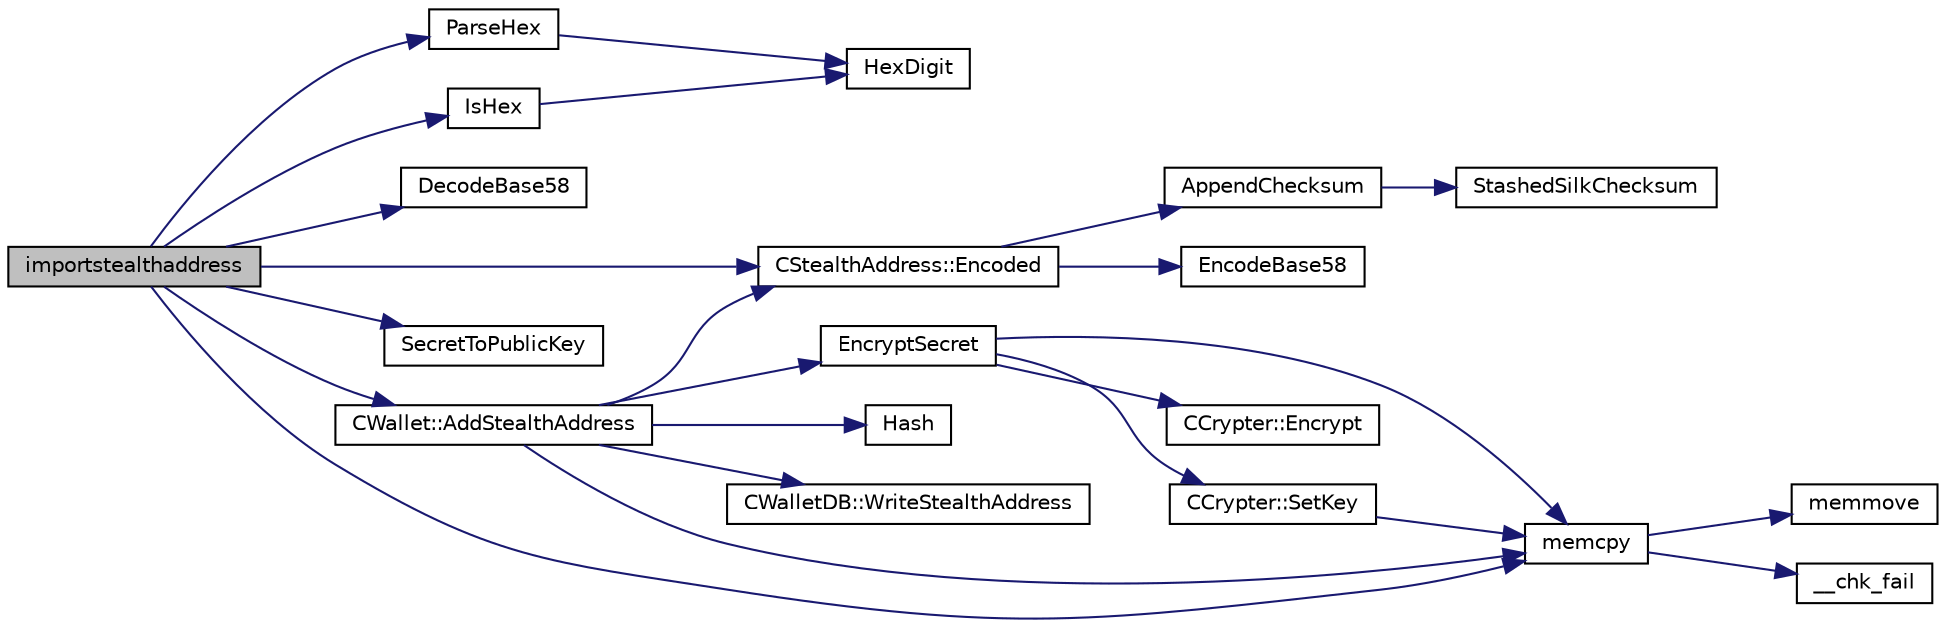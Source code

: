 digraph "importstealthaddress"
{
  edge [fontname="Helvetica",fontsize="10",labelfontname="Helvetica",labelfontsize="10"];
  node [fontname="Helvetica",fontsize="10",shape=record];
  rankdir="LR";
  Node497 [label="importstealthaddress",height=0.2,width=0.4,color="black", fillcolor="grey75", style="filled", fontcolor="black"];
  Node497 -> Node498 [color="midnightblue",fontsize="10",style="solid",fontname="Helvetica"];
  Node498 [label="IsHex",height=0.2,width=0.4,color="black", fillcolor="white", style="filled",URL="$util_8cpp.html#aa4e3553d2b2fe693c106f4296685f75c"];
  Node498 -> Node499 [color="midnightblue",fontsize="10",style="solid",fontname="Helvetica"];
  Node499 [label="HexDigit",height=0.2,width=0.4,color="black", fillcolor="white", style="filled",URL="$util_8cpp.html#aa59e8a8c5a39cb5041f93bb95dd02119"];
  Node497 -> Node500 [color="midnightblue",fontsize="10",style="solid",fontname="Helvetica"];
  Node500 [label="ParseHex",height=0.2,width=0.4,color="black", fillcolor="white", style="filled",URL="$util_8cpp.html#abea395175fbc4a788ed0f0a41710b8a7"];
  Node500 -> Node499 [color="midnightblue",fontsize="10",style="solid",fontname="Helvetica"];
  Node497 -> Node501 [color="midnightblue",fontsize="10",style="solid",fontname="Helvetica"];
  Node501 [label="DecodeBase58",height=0.2,width=0.4,color="black", fillcolor="white", style="filled",URL="$base58_8cpp.html#a0f74d1d6e7e982cad4b0e538acea4538",tooltip="Decode a base58-encoded string (psz) into a byte vector (vchRet). "];
  Node497 -> Node502 [color="midnightblue",fontsize="10",style="solid",fontname="Helvetica"];
  Node502 [label="memcpy",height=0.2,width=0.4,color="black", fillcolor="white", style="filled",URL="$glibc__compat_8cpp.html#a0f46826ab0466591e136db24394923cf"];
  Node502 -> Node503 [color="midnightblue",fontsize="10",style="solid",fontname="Helvetica"];
  Node503 [label="memmove",height=0.2,width=0.4,color="black", fillcolor="white", style="filled",URL="$glibc__compat_8cpp.html#a9778d49e9029dd75bc53ecbbf9f5e9a1"];
  Node502 -> Node504 [color="midnightblue",fontsize="10",style="solid",fontname="Helvetica"];
  Node504 [label="__chk_fail",height=0.2,width=0.4,color="black", fillcolor="white", style="filled",URL="$glibc__compat_8cpp.html#a424ac71631da5ada2976630ff67051d1"];
  Node497 -> Node505 [color="midnightblue",fontsize="10",style="solid",fontname="Helvetica"];
  Node505 [label="SecretToPublicKey",height=0.2,width=0.4,color="black", fillcolor="white", style="filled",URL="$stealth_8cpp.html#a002000940ba18203d651e6d83164c0e7"];
  Node497 -> Node506 [color="midnightblue",fontsize="10",style="solid",fontname="Helvetica"];
  Node506 [label="CStealthAddress::Encoded",height=0.2,width=0.4,color="black", fillcolor="white", style="filled",URL="$class_c_stealth_address.html#a1318c3f56f64354f4c909380ba692c91"];
  Node506 -> Node507 [color="midnightblue",fontsize="10",style="solid",fontname="Helvetica"];
  Node507 [label="AppendChecksum",height=0.2,width=0.4,color="black", fillcolor="white", style="filled",URL="$stealth_8cpp.html#aa4f182dc0efd181cef81ca75ae960533"];
  Node507 -> Node508 [color="midnightblue",fontsize="10",style="solid",fontname="Helvetica"];
  Node508 [label="StashedSilkChecksum",height=0.2,width=0.4,color="black", fillcolor="white", style="filled",URL="$stealth_8cpp.html#abb79a3b98a10b85daf3f3ff35c1cbfa8"];
  Node506 -> Node509 [color="midnightblue",fontsize="10",style="solid",fontname="Helvetica"];
  Node509 [label="EncodeBase58",height=0.2,width=0.4,color="black", fillcolor="white", style="filled",URL="$base58_8cpp.html#a8d6f0e9d5df175b4966dcede31dc90ad",tooltip="Encode a byte sequence as a base58-encoded string. "];
  Node497 -> Node510 [color="midnightblue",fontsize="10",style="solid",fontname="Helvetica"];
  Node510 [label="CWallet::AddStealthAddress",height=0.2,width=0.4,color="black", fillcolor="white", style="filled",URL="$class_c_wallet.html#a19d6a23e37ff619c741b7dfa9279b973"];
  Node510 -> Node502 [color="midnightblue",fontsize="10",style="solid",fontname="Helvetica"];
  Node510 -> Node511 [color="midnightblue",fontsize="10",style="solid",fontname="Helvetica"];
  Node511 [label="Hash",height=0.2,width=0.4,color="black", fillcolor="white", style="filled",URL="$hash_8h.html#ab3f6c437460137530d86e09c2c102e99"];
  Node510 -> Node512 [color="midnightblue",fontsize="10",style="solid",fontname="Helvetica"];
  Node512 [label="EncryptSecret",height=0.2,width=0.4,color="black", fillcolor="white", style="filled",URL="$crypter_8cpp.html#a4fa4e3134d2b6e4913b9ce6369820697"];
  Node512 -> Node502 [color="midnightblue",fontsize="10",style="solid",fontname="Helvetica"];
  Node512 -> Node513 [color="midnightblue",fontsize="10",style="solid",fontname="Helvetica"];
  Node513 [label="CCrypter::SetKey",height=0.2,width=0.4,color="black", fillcolor="white", style="filled",URL="$class_c_crypter.html#a0d948dd4796e2420e1dd9c1ddbf7974e"];
  Node513 -> Node502 [color="midnightblue",fontsize="10",style="solid",fontname="Helvetica"];
  Node512 -> Node514 [color="midnightblue",fontsize="10",style="solid",fontname="Helvetica"];
  Node514 [label="CCrypter::Encrypt",height=0.2,width=0.4,color="black", fillcolor="white", style="filled",URL="$class_c_crypter.html#a124fcd3021569a660ce2daa3391c8ea4"];
  Node510 -> Node506 [color="midnightblue",fontsize="10",style="solid",fontname="Helvetica"];
  Node510 -> Node515 [color="midnightblue",fontsize="10",style="solid",fontname="Helvetica"];
  Node515 [label="CWalletDB::WriteStealthAddress",height=0.2,width=0.4,color="black", fillcolor="white", style="filled",URL="$class_c_wallet_d_b.html#a2bce6f7f050d6d14e2c025a7beba2cfc"];
}
